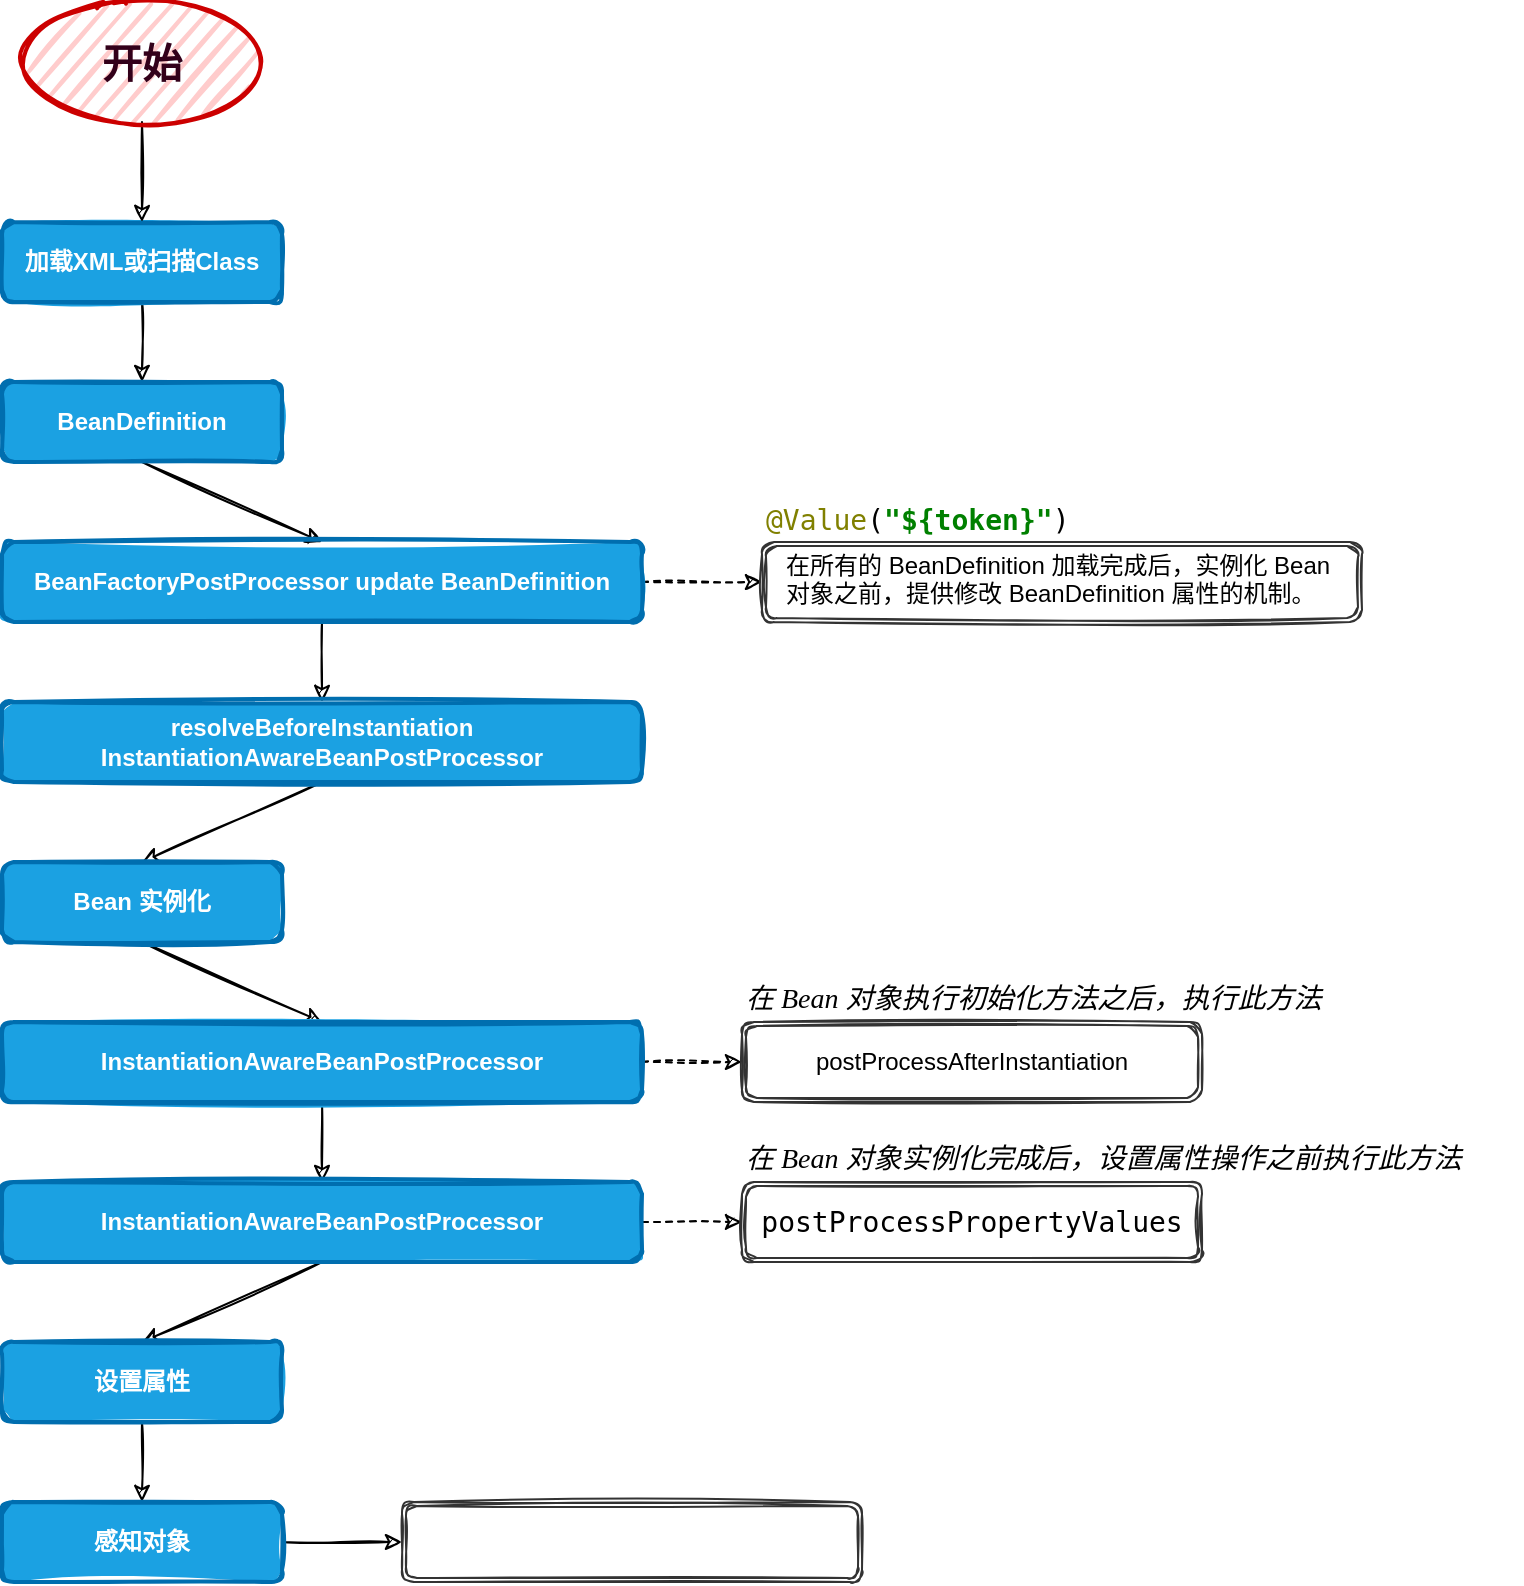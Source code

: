 <mxfile version="14.9.4" type="github">
  <diagram id="LKX4OvRe6VDWAZ0Fz87s" name="第 1 页">
    <mxGraphModel dx="1422" dy="762" grid="1" gridSize="10" guides="1" tooltips="1" connect="1" arrows="1" fold="1" page="1" pageScale="1" pageWidth="827" pageHeight="1169" math="0" shadow="0">
      <root>
        <mxCell id="0" />
        <mxCell id="1" parent="0" />
        <mxCell id="oo5crSJGMGlpb1dWaUvM-6" style="edgeStyle=orthogonalEdgeStyle;rounded=0;sketch=1;orthogonalLoop=1;jettySize=auto;html=1;exitX=0.5;exitY=1;exitDx=0;exitDy=0;entryX=0.5;entryY=0;entryDx=0;entryDy=0;" edge="1" parent="1" source="oo5crSJGMGlpb1dWaUvM-1" target="oo5crSJGMGlpb1dWaUvM-5">
          <mxGeometry relative="1" as="geometry" />
        </mxCell>
        <mxCell id="oo5crSJGMGlpb1dWaUvM-1" value="&lt;b&gt;加载XML或扫描Class&lt;/b&gt;" style="rounded=1;whiteSpace=wrap;html=1;strokeWidth=2;fillWeight=4;hachureGap=8;hachureAngle=45;fillColor=#1ba1e2;sketch=1;fontColor=#ffffff;fillStyle=solid;strokeColor=#006EAF;" vertex="1" parent="1">
          <mxGeometry x="40" y="200" width="140" height="40" as="geometry" />
        </mxCell>
        <mxCell id="oo5crSJGMGlpb1dWaUvM-4" style="edgeStyle=orthogonalEdgeStyle;rounded=0;orthogonalLoop=1;jettySize=auto;html=1;exitX=0.5;exitY=1;exitDx=0;exitDy=0;entryX=0.5;entryY=0;entryDx=0;entryDy=0;sketch=1;" edge="1" parent="1" source="oo5crSJGMGlpb1dWaUvM-2" target="oo5crSJGMGlpb1dWaUvM-1">
          <mxGeometry relative="1" as="geometry" />
        </mxCell>
        <mxCell id="oo5crSJGMGlpb1dWaUvM-2" value="&lt;b&gt;&lt;font style=&quot;font-size: 20px&quot; color=&quot;#33001a&quot;&gt;开始&lt;/font&gt;&lt;/b&gt;" style="ellipse;whiteSpace=wrap;html=1;strokeWidth=2;fillWeight=2;hachureGap=8;fillStyle=dots;sketch=1;shadow=0;strokeColor=#CC0000;fillColor=#FFCCCC;" vertex="1" parent="1">
          <mxGeometry x="50" y="90" width="120" height="60" as="geometry" />
        </mxCell>
        <mxCell id="oo5crSJGMGlpb1dWaUvM-9" style="rounded=0;sketch=1;orthogonalLoop=1;jettySize=auto;html=1;exitX=0.5;exitY=1;exitDx=0;exitDy=0;elbow=vertical;" edge="1" parent="1" source="oo5crSJGMGlpb1dWaUvM-5">
          <mxGeometry relative="1" as="geometry">
            <mxPoint x="200" y="360" as="targetPoint" />
          </mxGeometry>
        </mxCell>
        <mxCell id="oo5crSJGMGlpb1dWaUvM-5" value="&lt;b&gt;BeanDefinition&lt;/b&gt;" style="rounded=1;whiteSpace=wrap;html=1;strokeWidth=2;fillWeight=4;hachureGap=8;hachureAngle=45;fillColor=#1ba1e2;sketch=1;fontColor=#ffffff;fillStyle=solid;strokeColor=#006EAF;" vertex="1" parent="1">
          <mxGeometry x="40" y="280" width="140" height="40" as="geometry" />
        </mxCell>
        <mxCell id="oo5crSJGMGlpb1dWaUvM-13" style="edgeStyle=orthogonalEdgeStyle;rounded=0;sketch=1;orthogonalLoop=1;jettySize=auto;html=1;exitX=1;exitY=0.5;exitDx=0;exitDy=0;entryX=0;entryY=0.5;entryDx=0;entryDy=0;dashed=1;" edge="1" parent="1" source="oo5crSJGMGlpb1dWaUvM-7" target="oo5crSJGMGlpb1dWaUvM-12">
          <mxGeometry relative="1" as="geometry" />
        </mxCell>
        <mxCell id="oo5crSJGMGlpb1dWaUvM-17" style="edgeStyle=orthogonalEdgeStyle;rounded=0;sketch=1;orthogonalLoop=1;jettySize=auto;html=1;exitX=0.5;exitY=1;exitDx=0;exitDy=0;entryX=0.5;entryY=0;entryDx=0;entryDy=0;" edge="1" parent="1" source="oo5crSJGMGlpb1dWaUvM-7" target="oo5crSJGMGlpb1dWaUvM-15">
          <mxGeometry relative="1" as="geometry">
            <mxPoint x="200" y="430" as="targetPoint" />
          </mxGeometry>
        </mxCell>
        <mxCell id="oo5crSJGMGlpb1dWaUvM-7" value="&lt;b&gt;BeanFactoryPostProcessor update BeanDefinition&lt;/b&gt;" style="rounded=1;whiteSpace=wrap;html=1;strokeWidth=2;fillWeight=4;hachureGap=8;hachureAngle=45;fillColor=#1ba1e2;sketch=1;fontColor=#ffffff;fillStyle=solid;strokeColor=#006EAF;" vertex="1" parent="1">
          <mxGeometry x="40" y="360" width="320" height="40" as="geometry" />
        </mxCell>
        <mxCell id="oo5crSJGMGlpb1dWaUvM-10" value="在所有的 BeanDefinition 加载完成后，实例化 Bean 对象之前，提供修改 BeanDefinition 属性的机制。" style="text;whiteSpace=wrap;html=1;" vertex="1" parent="1">
          <mxGeometry x="430" y="358" width="280" height="50" as="geometry" />
        </mxCell>
        <mxCell id="oo5crSJGMGlpb1dWaUvM-11" value="&lt;pre style=&quot;color: rgb(0 , 0 , 0) ; font-size: 10.5pt&quot;&gt;&lt;span style=&quot;&quot;&gt;&lt;span style=&quot;color: rgb(128 , 128 , 0)&quot;&gt;@Value&lt;/span&gt;(&lt;span style=&quot;color: rgb(0 , 128 , 0) ; font-weight: bold&quot;&gt;&quot;${token}&quot;&lt;/span&gt;)&lt;/span&gt;&lt;/pre&gt;" style="text;whiteSpace=wrap;html=1;labelBackgroundColor=none;" vertex="1" parent="1">
          <mxGeometry x="420" y="320" width="160" height="30" as="geometry" />
        </mxCell>
        <mxCell id="oo5crSJGMGlpb1dWaUvM-12" value="" style="shape=ext;double=1;rounded=1;whiteSpace=wrap;html=1;shadow=0;labelBackgroundColor=none;sketch=1;fillColor=none;gradientDirection=south;strokeColor=#333333;" vertex="1" parent="1">
          <mxGeometry x="420" y="360" width="300" height="40" as="geometry" />
        </mxCell>
        <mxCell id="oo5crSJGMGlpb1dWaUvM-20" style="edgeStyle=none;rounded=0;sketch=1;orthogonalLoop=1;jettySize=auto;html=1;exitX=0.5;exitY=1;exitDx=0;exitDy=0;entryX=0.5;entryY=0;entryDx=0;entryDy=0;" edge="1" parent="1" source="oo5crSJGMGlpb1dWaUvM-15" target="oo5crSJGMGlpb1dWaUvM-19">
          <mxGeometry relative="1" as="geometry" />
        </mxCell>
        <mxCell id="oo5crSJGMGlpb1dWaUvM-15" value="&lt;b&gt;resolveBeforeInstantiation&lt;br&gt;InstantiationAwareBeanPostProcessor&lt;/b&gt;" style="rounded=1;whiteSpace=wrap;html=1;strokeWidth=2;fillWeight=4;hachureGap=8;hachureAngle=45;fillColor=#1ba1e2;sketch=1;fontColor=#ffffff;fillStyle=solid;strokeColor=#006EAF;" vertex="1" parent="1">
          <mxGeometry x="40" y="440" width="320" height="40" as="geometry" />
        </mxCell>
        <mxCell id="oo5crSJGMGlpb1dWaUvM-24" style="edgeStyle=none;rounded=0;sketch=1;orthogonalLoop=1;jettySize=auto;html=1;exitX=0.5;exitY=1;exitDx=0;exitDy=0;entryX=0.5;entryY=0;entryDx=0;entryDy=0;" edge="1" parent="1" source="oo5crSJGMGlpb1dWaUvM-19" target="oo5crSJGMGlpb1dWaUvM-21">
          <mxGeometry relative="1" as="geometry" />
        </mxCell>
        <mxCell id="oo5crSJGMGlpb1dWaUvM-19" value="&lt;b&gt;Bean 实例化&lt;/b&gt;" style="rounded=1;whiteSpace=wrap;html=1;strokeWidth=2;fillWeight=4;hachureGap=8;hachureAngle=45;fillColor=#1ba1e2;sketch=1;fontColor=#ffffff;fillStyle=solid;strokeColor=#006EAF;" vertex="1" parent="1">
          <mxGeometry x="40" y="520" width="140" height="40" as="geometry" />
        </mxCell>
        <mxCell id="oo5crSJGMGlpb1dWaUvM-23" style="edgeStyle=none;rounded=0;sketch=1;orthogonalLoop=1;jettySize=auto;html=1;exitX=1;exitY=0.5;exitDx=0;exitDy=0;entryX=0;entryY=0.5;entryDx=0;entryDy=0;dashed=1;" edge="1" parent="1" source="oo5crSJGMGlpb1dWaUvM-21" target="oo5crSJGMGlpb1dWaUvM-22">
          <mxGeometry relative="1" as="geometry" />
        </mxCell>
        <mxCell id="oo5crSJGMGlpb1dWaUvM-27" style="edgeStyle=none;rounded=0;sketch=1;orthogonalLoop=1;jettySize=auto;html=1;exitX=0.5;exitY=1;exitDx=0;exitDy=0;entryX=0.5;entryY=0;entryDx=0;entryDy=0;fontColor=#000000;" edge="1" parent="1" source="oo5crSJGMGlpb1dWaUvM-21" target="oo5crSJGMGlpb1dWaUvM-26">
          <mxGeometry relative="1" as="geometry" />
        </mxCell>
        <mxCell id="oo5crSJGMGlpb1dWaUvM-21" value="&lt;b&gt;InstantiationAwareBeanPostProcessor&lt;/b&gt;" style="rounded=1;whiteSpace=wrap;html=1;strokeWidth=2;fillWeight=4;hachureGap=8;hachureAngle=45;fillColor=#1ba1e2;sketch=1;fontColor=#ffffff;fillStyle=solid;strokeColor=#006EAF;" vertex="1" parent="1">
          <mxGeometry x="40" y="600" width="320" height="40" as="geometry" />
        </mxCell>
        <mxCell id="oo5crSJGMGlpb1dWaUvM-22" value="postProcessAfterInstantiation" style="shape=ext;double=1;rounded=1;whiteSpace=wrap;html=1;shadow=0;labelBackgroundColor=none;sketch=1;fillColor=none;gradientDirection=south;strokeColor=#333333;" vertex="1" parent="1">
          <mxGeometry x="410" y="600" width="230" height="40" as="geometry" />
        </mxCell>
        <mxCell id="oo5crSJGMGlpb1dWaUvM-25" value="&lt;pre style=&quot;font-family: 宋体; font-size: 10.5pt;&quot;&gt;&lt;span style=&quot;font-style: italic;&quot;&gt;在 Bean 对象执行初始化方法之后，执行此方法&lt;/span&gt;&lt;/pre&gt;" style="text;whiteSpace=wrap;html=1;labelBackgroundColor=none;fontStyle=0;" vertex="1" parent="1">
          <mxGeometry x="410" y="560" width="320" height="35" as="geometry" />
        </mxCell>
        <mxCell id="oo5crSJGMGlpb1dWaUvM-29" style="edgeStyle=none;rounded=0;sketch=1;orthogonalLoop=1;jettySize=auto;html=1;exitX=1;exitY=0.5;exitDx=0;exitDy=0;entryX=0;entryY=0.5;entryDx=0;entryDy=0;fontColor=#000000;dashed=1;" edge="1" parent="1" source="oo5crSJGMGlpb1dWaUvM-26" target="oo5crSJGMGlpb1dWaUvM-28">
          <mxGeometry relative="1" as="geometry" />
        </mxCell>
        <mxCell id="oo5crSJGMGlpb1dWaUvM-33" style="edgeStyle=none;sketch=1;orthogonalLoop=1;jettySize=auto;html=1;exitX=0.5;exitY=1;exitDx=0;exitDy=0;entryX=0.5;entryY=0;entryDx=0;entryDy=0;fontColor=#000000;rounded=0;" edge="1" parent="1" source="oo5crSJGMGlpb1dWaUvM-26" target="oo5crSJGMGlpb1dWaUvM-32">
          <mxGeometry relative="1" as="geometry" />
        </mxCell>
        <mxCell id="oo5crSJGMGlpb1dWaUvM-26" value="&lt;b&gt;InstantiationAwareBeanPostProcessor&lt;/b&gt;" style="rounded=1;whiteSpace=wrap;html=1;strokeWidth=2;fillWeight=4;hachureGap=8;hachureAngle=45;fillColor=#1ba1e2;sketch=1;fontColor=#ffffff;fillStyle=solid;strokeColor=#006EAF;" vertex="1" parent="1">
          <mxGeometry x="40" y="680" width="320" height="40" as="geometry" />
        </mxCell>
        <mxCell id="oo5crSJGMGlpb1dWaUvM-28" value="&lt;pre style=&quot;background-color: rgb(255 , 255 , 255) ; font-size: 10.5pt&quot;&gt;postProcessPropertyValues&lt;/pre&gt;" style="shape=ext;double=1;rounded=1;whiteSpace=wrap;html=1;shadow=0;labelBackgroundColor=none;sketch=1;fillColor=none;gradientDirection=south;strokeColor=#333333;" vertex="1" parent="1">
          <mxGeometry x="410" y="680" width="230" height="40" as="geometry" />
        </mxCell>
        <mxCell id="oo5crSJGMGlpb1dWaUvM-30" value="&lt;pre style=&quot;font-family: 宋体; font-size: 10.5pt;&quot;&gt;&lt;span style=&quot;font-style: italic;&quot;&gt;在 Bean 对象实例化完成后，设置属性操作之前执行此方法&lt;/span&gt;&lt;/pre&gt;" style="text;whiteSpace=wrap;html=1;labelBackgroundColor=none;" vertex="1" parent="1">
          <mxGeometry x="410" y="640" width="390" height="40" as="geometry" />
        </mxCell>
        <mxCell id="oo5crSJGMGlpb1dWaUvM-38" style="edgeStyle=none;rounded=0;sketch=1;orthogonalLoop=1;jettySize=auto;html=1;exitX=0.5;exitY=1;exitDx=0;exitDy=0;entryX=0.5;entryY=0;entryDx=0;entryDy=0;fontColor=#000000;" edge="1" parent="1" source="oo5crSJGMGlpb1dWaUvM-32" target="oo5crSJGMGlpb1dWaUvM-34">
          <mxGeometry relative="1" as="geometry" />
        </mxCell>
        <mxCell id="oo5crSJGMGlpb1dWaUvM-32" value="&lt;b&gt;设置属性&lt;/b&gt;" style="rounded=1;whiteSpace=wrap;html=1;strokeWidth=2;fillWeight=4;hachureGap=8;hachureAngle=45;fillColor=#1ba1e2;sketch=1;fontColor=#ffffff;fillStyle=solid;strokeColor=#006EAF;" vertex="1" parent="1">
          <mxGeometry x="40" y="760" width="140" height="40" as="geometry" />
        </mxCell>
        <mxCell id="oo5crSJGMGlpb1dWaUvM-37" style="edgeStyle=none;rounded=0;sketch=1;orthogonalLoop=1;jettySize=auto;html=1;exitX=1;exitY=0.5;exitDx=0;exitDy=0;entryX=0;entryY=0.5;entryDx=0;entryDy=0;fontColor=#000000;" edge="1" parent="1" source="oo5crSJGMGlpb1dWaUvM-34" target="oo5crSJGMGlpb1dWaUvM-36">
          <mxGeometry relative="1" as="geometry" />
        </mxCell>
        <mxCell id="oo5crSJGMGlpb1dWaUvM-34" value="&lt;b&gt;感知对象&lt;/b&gt;" style="rounded=1;whiteSpace=wrap;html=1;strokeWidth=2;fillWeight=4;hachureGap=8;hachureAngle=45;fillColor=#1ba1e2;sketch=1;fontColor=#ffffff;fillStyle=solid;strokeColor=#006EAF;" vertex="1" parent="1">
          <mxGeometry x="40" y="840" width="140" height="40" as="geometry" />
        </mxCell>
        <mxCell id="oo5crSJGMGlpb1dWaUvM-36" value="&lt;pre style=&quot;background-color: rgb(255 , 255 , 255)&quot;&gt;&lt;font color=&quot;#ba0000&quot;&gt;&lt;span style=&quot;font-size: 0px&quot;&gt;Bean&lt;/span&gt;&lt;/font&gt;&lt;span style=&quot;font-size: 10.5pt&quot;&gt;&lt;br&gt;&lt;/span&gt;&lt;/pre&gt;" style="shape=ext;double=1;rounded=1;whiteSpace=wrap;html=1;shadow=0;labelBackgroundColor=none;sketch=1;fillColor=none;gradientDirection=south;strokeColor=#333333;" vertex="1" parent="1">
          <mxGeometry x="240" y="840" width="230" height="40" as="geometry" />
        </mxCell>
      </root>
    </mxGraphModel>
  </diagram>
</mxfile>
